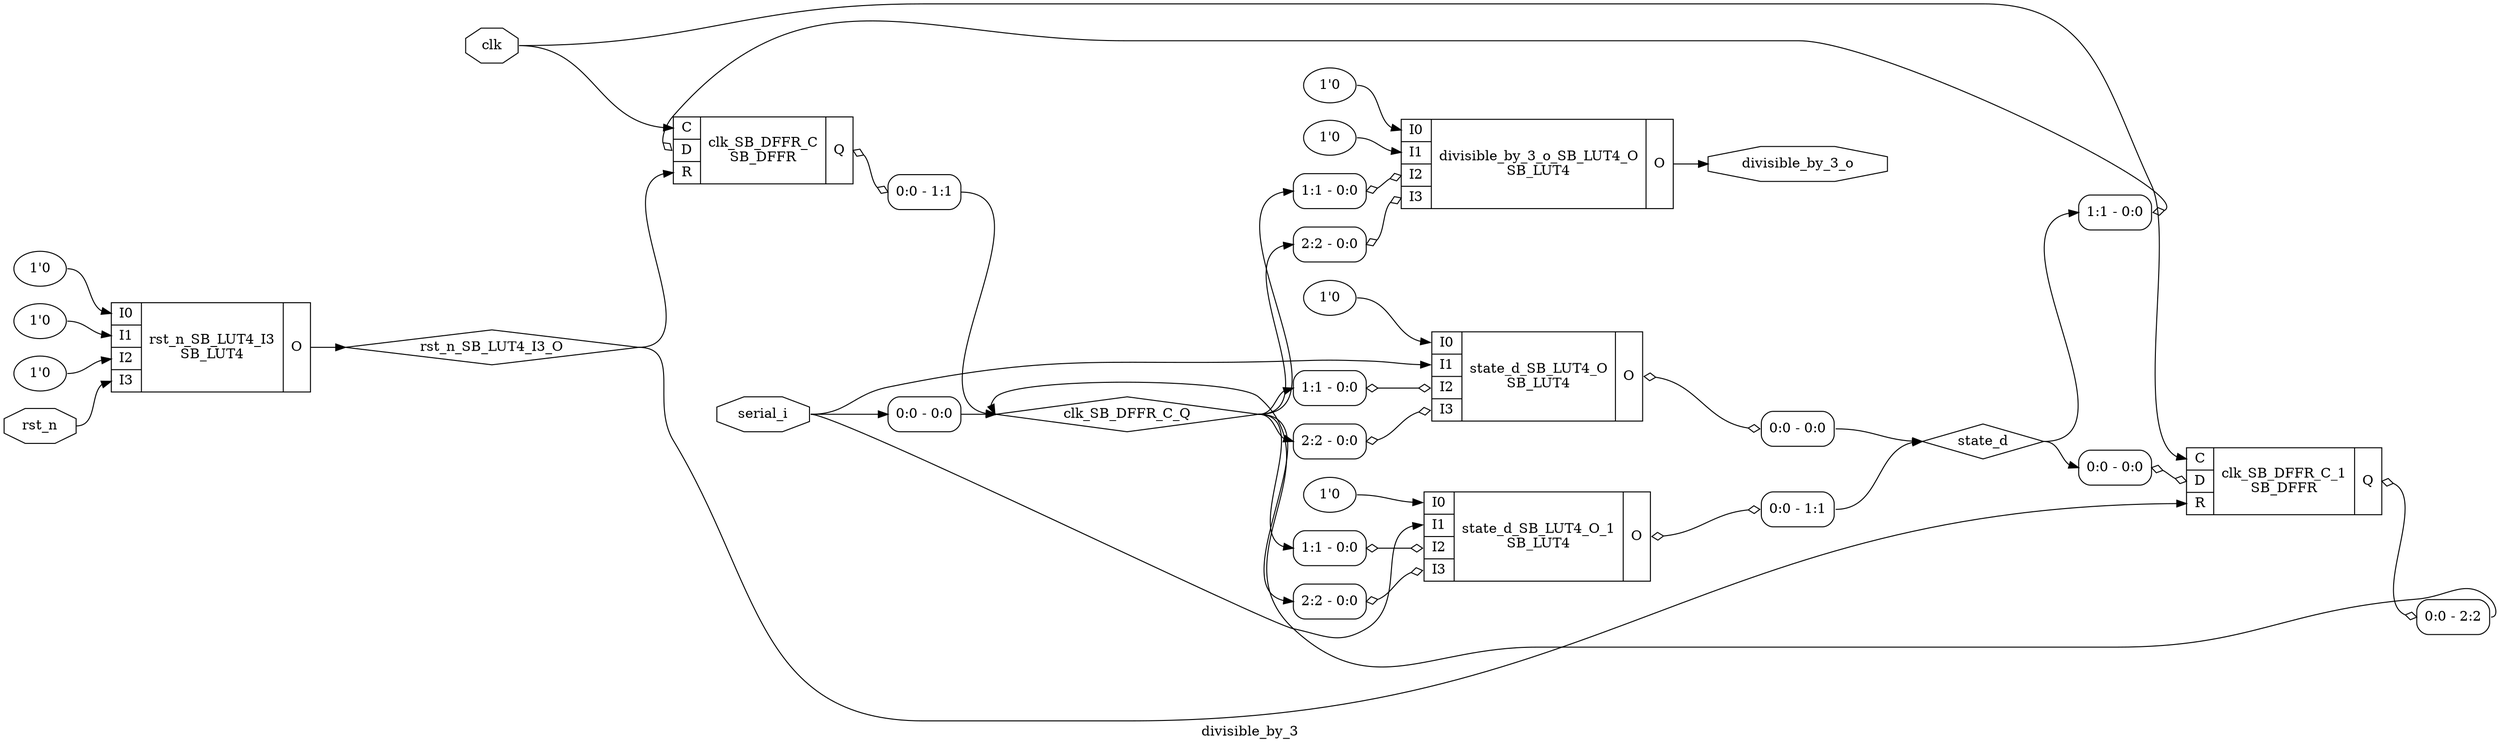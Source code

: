 digraph "divisible_by_3" {
label="divisible_by_3";
rankdir="LR";
remincross=true;
n1 [ shape=octagon, label="clk", color="black", fontcolor="black"];
n2 [ shape=diamond, label="clk_SB_DFFR_C_Q", color="black", fontcolor="black"];
n3 [ shape=octagon, label="divisible_by_3_o", color="black", fontcolor="black"];
n4 [ shape=octagon, label="rst_n", color="black", fontcolor="black"];
n5 [ shape=diamond, label="rst_n_SB_LUT4_I3_O", color="black", fontcolor="black"];
n6 [ shape=octagon, label="serial_i", color="black", fontcolor="black"];
n7 [ shape=diamond, label="state_d", color="black", fontcolor="black"];
c12 [ shape=record, label="{{<p8> C|<p9> D|<p10> R}|clk_SB_DFFR_C\nSB_DFFR|{<p11> Q}}",  ];
x0 [ shape=record, style=rounded, label="<s0> 1:1 - 0:0 ", color="black", fontcolor="black" ];
x0:e -> c12:p9:w [arrowhead=odiamond, arrowtail=odiamond, dir=both, color="black", fontcolor="black", label=""];
x1 [ shape=record, style=rounded, label="<s0> 0:0 - 1:1 ", color="black", fontcolor="black" ];
c12:p11:e -> x1:w [arrowhead=odiamond, arrowtail=odiamond, dir=both, color="black", fontcolor="black", label=""];
c13 [ shape=record, label="{{<p8> C|<p9> D|<p10> R}|clk_SB_DFFR_C_1\nSB_DFFR|{<p11> Q}}",  ];
x2 [ shape=record, style=rounded, label="<s0> 0:0 - 0:0 ", color="black", fontcolor="black" ];
x2:e -> c13:p9:w [arrowhead=odiamond, arrowtail=odiamond, dir=both, color="black", fontcolor="black", label=""];
x3 [ shape=record, style=rounded, label="<s0> 0:0 - 2:2 ", color="black", fontcolor="black" ];
c13:p11:e -> x3:w [arrowhead=odiamond, arrowtail=odiamond, dir=both, color="black", fontcolor="black", label=""];
v4 [ label="1'0" ];
v5 [ label="1'0" ];
c19 [ shape=record, label="{{<p14> I0|<p15> I1|<p16> I2|<p17> I3}|divisible_by_3_o_SB_LUT4_O\nSB_LUT4|{<p18> O}}",  ];
x6 [ shape=record, style=rounded, label="<s0> 1:1 - 0:0 ", color="black", fontcolor="black" ];
x6:e -> c19:p16:w [arrowhead=odiamond, arrowtail=odiamond, dir=both, color="black", fontcolor="black", label=""];
x7 [ shape=record, style=rounded, label="<s0> 2:2 - 0:0 ", color="black", fontcolor="black" ];
x7:e -> c19:p17:w [arrowhead=odiamond, arrowtail=odiamond, dir=both, color="black", fontcolor="black", label=""];
v8 [ label="1'0" ];
v9 [ label="1'0" ];
v10 [ label="1'0" ];
c20 [ shape=record, label="{{<p14> I0|<p15> I1|<p16> I2|<p17> I3}|rst_n_SB_LUT4_I3\nSB_LUT4|{<p18> O}}",  ];
v11 [ label="1'0" ];
c21 [ shape=record, label="{{<p14> I0|<p15> I1|<p16> I2|<p17> I3}|state_d_SB_LUT4_O\nSB_LUT4|{<p18> O}}",  ];
x12 [ shape=record, style=rounded, label="<s0> 1:1 - 0:0 ", color="black", fontcolor="black" ];
x12:e -> c21:p16:w [arrowhead=odiamond, arrowtail=odiamond, dir=both, color="black", fontcolor="black", label=""];
x13 [ shape=record, style=rounded, label="<s0> 2:2 - 0:0 ", color="black", fontcolor="black" ];
x13:e -> c21:p17:w [arrowhead=odiamond, arrowtail=odiamond, dir=both, color="black", fontcolor="black", label=""];
x14 [ shape=record, style=rounded, label="<s0> 0:0 - 0:0 ", color="black", fontcolor="black" ];
c21:p18:e -> x14:w [arrowhead=odiamond, arrowtail=odiamond, dir=both, color="black", fontcolor="black", label=""];
v15 [ label="1'0" ];
c22 [ shape=record, label="{{<p14> I0|<p15> I1|<p16> I2|<p17> I3}|state_d_SB_LUT4_O_1\nSB_LUT4|{<p18> O}}",  ];
x16 [ shape=record, style=rounded, label="<s0> 1:1 - 0:0 ", color="black", fontcolor="black" ];
x16:e -> c22:p16:w [arrowhead=odiamond, arrowtail=odiamond, dir=both, color="black", fontcolor="black", label=""];
x17 [ shape=record, style=rounded, label="<s0> 2:2 - 0:0 ", color="black", fontcolor="black" ];
x17:e -> c22:p17:w [arrowhead=odiamond, arrowtail=odiamond, dir=both, color="black", fontcolor="black", label=""];
x18 [ shape=record, style=rounded, label="<s0> 0:0 - 1:1 ", color="black", fontcolor="black" ];
c22:p18:e -> x18:w [arrowhead=odiamond, arrowtail=odiamond, dir=both, color="black", fontcolor="black", label=""];
x19 [ shape=record, style=rounded, label="<s0> 0:0 - 0:0 ", color="black", fontcolor="black" ];
n1:e -> c12:p8:w [color="black", fontcolor="black", label=""];
n1:e -> c13:p8:w [color="black", fontcolor="black", label=""];
x19:s0:e -> n2:w [color="black", fontcolor="black", label=""];
x1:s0:e -> n2:w [color="black", fontcolor="black", label=""];
x3:s0:e -> n2:w [color="black", fontcolor="black", label=""];
n2:e -> x12:s0:w [color="black", fontcolor="black", label=""];
n2:e -> x13:s0:w [color="black", fontcolor="black", label=""];
n2:e -> x16:s0:w [color="black", fontcolor="black", label=""];
n2:e -> x17:s0:w [color="black", fontcolor="black", label=""];
n2:e -> x6:s0:w [color="black", fontcolor="black", label=""];
n2:e -> x7:s0:w [color="black", fontcolor="black", label=""];
c19:p18:e -> n3:w [color="black", fontcolor="black", label=""];
n4:e -> c20:p17:w [color="black", fontcolor="black", label=""];
c20:p18:e -> n5:w [color="black", fontcolor="black", label=""];
n5:e -> c12:p10:w [color="black", fontcolor="black", label=""];
n5:e -> c13:p10:w [color="black", fontcolor="black", label=""];
n6:e -> c21:p15:w [color="black", fontcolor="black", label=""];
n6:e -> c22:p15:w [color="black", fontcolor="black", label=""];
n6:e -> x19:w [color="black", fontcolor="black", label=""];
x14:s0:e -> n7:w [color="black", fontcolor="black", label=""];
x18:s0:e -> n7:w [color="black", fontcolor="black", label=""];
n7:e -> x0:s0:w [color="black", fontcolor="black", label=""];
n7:e -> x2:s0:w [color="black", fontcolor="black", label=""];
v10:e -> c20:p16:w [color="black", fontcolor="black", label=""];
v11:e -> c21:p14:w [color="black", fontcolor="black", label=""];
v15:e -> c22:p14:w [color="black", fontcolor="black", label=""];
v4:e -> c19:p14:w [color="black", fontcolor="black", label=""];
v5:e -> c19:p15:w [color="black", fontcolor="black", label=""];
v8:e -> c20:p14:w [color="black", fontcolor="black", label=""];
v9:e -> c20:p15:w [color="black", fontcolor="black", label=""];
}
